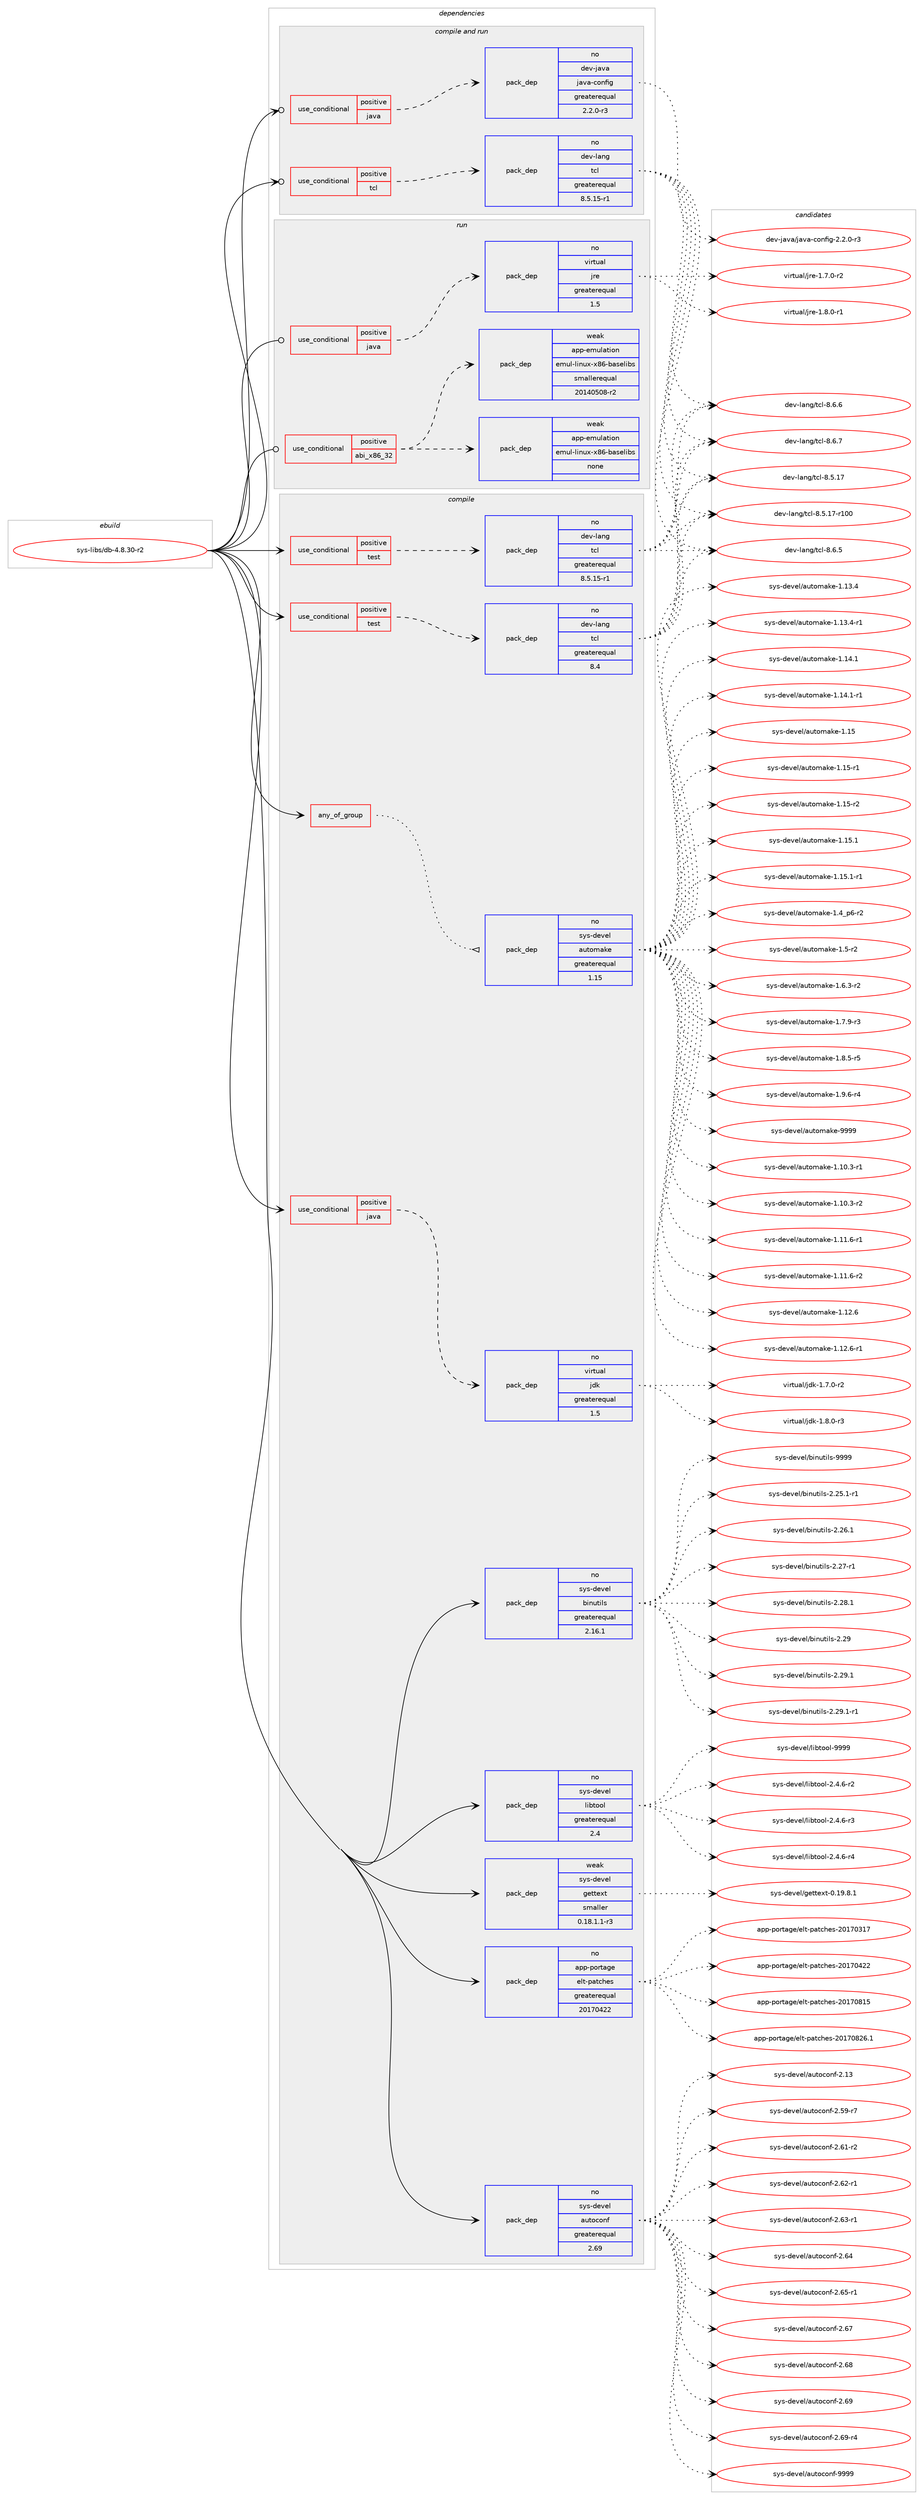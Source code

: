 digraph prolog {

# *************
# Graph options
# *************

newrank=true;
concentrate=true;
compound=true;
graph [rankdir=LR,fontname=Helvetica,fontsize=10,ranksep=1.5];#, ranksep=2.5, nodesep=0.2];
edge  [arrowhead=vee];
node  [fontname=Helvetica,fontsize=10];

# **********
# The ebuild
# **********

subgraph cluster_leftcol {
color=gray;
rank=same;
label=<<i>ebuild</i>>;
id [label="sys-libs/db-4.8.30-r2", color=red, width=4, href="../sys-libs/db-4.8.30-r2.svg"];
}

# ****************
# The dependencies
# ****************

subgraph cluster_midcol {
color=gray;
label=<<i>dependencies</i>>;
subgraph cluster_compile {
fillcolor="#eeeeee";
style=filled;
label=<<i>compile</i>>;
subgraph any8394 {
dependency493715 [label=<<TABLE BORDER="0" CELLBORDER="1" CELLSPACING="0" CELLPADDING="4"><TR><TD CELLPADDING="10">any_of_group</TD></TR></TABLE>>, shape=none, color=red];subgraph pack366998 {
dependency493716 [label=<<TABLE BORDER="0" CELLBORDER="1" CELLSPACING="0" CELLPADDING="4" WIDTH="220"><TR><TD ROWSPAN="6" CELLPADDING="30">pack_dep</TD></TR><TR><TD WIDTH="110">no</TD></TR><TR><TD>sys-devel</TD></TR><TR><TD>automake</TD></TR><TR><TD>greaterequal</TD></TR><TR><TD>1.15</TD></TR></TABLE>>, shape=none, color=blue];
}
dependency493715:e -> dependency493716:w [weight=20,style="dotted",arrowhead="oinv"];
}
id:e -> dependency493715:w [weight=20,style="solid",arrowhead="vee"];
subgraph cond118014 {
dependency493717 [label=<<TABLE BORDER="0" CELLBORDER="1" CELLSPACING="0" CELLPADDING="4"><TR><TD ROWSPAN="3" CELLPADDING="10">use_conditional</TD></TR><TR><TD>positive</TD></TR><TR><TD>java</TD></TR></TABLE>>, shape=none, color=red];
subgraph pack366999 {
dependency493718 [label=<<TABLE BORDER="0" CELLBORDER="1" CELLSPACING="0" CELLPADDING="4" WIDTH="220"><TR><TD ROWSPAN="6" CELLPADDING="30">pack_dep</TD></TR><TR><TD WIDTH="110">no</TD></TR><TR><TD>virtual</TD></TR><TR><TD>jdk</TD></TR><TR><TD>greaterequal</TD></TR><TR><TD>1.5</TD></TR></TABLE>>, shape=none, color=blue];
}
dependency493717:e -> dependency493718:w [weight=20,style="dashed",arrowhead="vee"];
}
id:e -> dependency493717:w [weight=20,style="solid",arrowhead="vee"];
subgraph cond118015 {
dependency493719 [label=<<TABLE BORDER="0" CELLBORDER="1" CELLSPACING="0" CELLPADDING="4"><TR><TD ROWSPAN="3" CELLPADDING="10">use_conditional</TD></TR><TR><TD>positive</TD></TR><TR><TD>test</TD></TR></TABLE>>, shape=none, color=red];
subgraph pack367000 {
dependency493720 [label=<<TABLE BORDER="0" CELLBORDER="1" CELLSPACING="0" CELLPADDING="4" WIDTH="220"><TR><TD ROWSPAN="6" CELLPADDING="30">pack_dep</TD></TR><TR><TD WIDTH="110">no</TD></TR><TR><TD>dev-lang</TD></TR><TR><TD>tcl</TD></TR><TR><TD>greaterequal</TD></TR><TR><TD>8.4</TD></TR></TABLE>>, shape=none, color=blue];
}
dependency493719:e -> dependency493720:w [weight=20,style="dashed",arrowhead="vee"];
}
id:e -> dependency493719:w [weight=20,style="solid",arrowhead="vee"];
subgraph cond118016 {
dependency493721 [label=<<TABLE BORDER="0" CELLBORDER="1" CELLSPACING="0" CELLPADDING="4"><TR><TD ROWSPAN="3" CELLPADDING="10">use_conditional</TD></TR><TR><TD>positive</TD></TR><TR><TD>test</TD></TR></TABLE>>, shape=none, color=red];
subgraph pack367001 {
dependency493722 [label=<<TABLE BORDER="0" CELLBORDER="1" CELLSPACING="0" CELLPADDING="4" WIDTH="220"><TR><TD ROWSPAN="6" CELLPADDING="30">pack_dep</TD></TR><TR><TD WIDTH="110">no</TD></TR><TR><TD>dev-lang</TD></TR><TR><TD>tcl</TD></TR><TR><TD>greaterequal</TD></TR><TR><TD>8.5.15-r1</TD></TR></TABLE>>, shape=none, color=blue];
}
dependency493721:e -> dependency493722:w [weight=20,style="dashed",arrowhead="vee"];
}
id:e -> dependency493721:w [weight=20,style="solid",arrowhead="vee"];
subgraph pack367002 {
dependency493723 [label=<<TABLE BORDER="0" CELLBORDER="1" CELLSPACING="0" CELLPADDING="4" WIDTH="220"><TR><TD ROWSPAN="6" CELLPADDING="30">pack_dep</TD></TR><TR><TD WIDTH="110">no</TD></TR><TR><TD>app-portage</TD></TR><TR><TD>elt-patches</TD></TR><TR><TD>greaterequal</TD></TR><TR><TD>20170422</TD></TR></TABLE>>, shape=none, color=blue];
}
id:e -> dependency493723:w [weight=20,style="solid",arrowhead="vee"];
subgraph pack367003 {
dependency493724 [label=<<TABLE BORDER="0" CELLBORDER="1" CELLSPACING="0" CELLPADDING="4" WIDTH="220"><TR><TD ROWSPAN="6" CELLPADDING="30">pack_dep</TD></TR><TR><TD WIDTH="110">no</TD></TR><TR><TD>sys-devel</TD></TR><TR><TD>autoconf</TD></TR><TR><TD>greaterequal</TD></TR><TR><TD>2.69</TD></TR></TABLE>>, shape=none, color=blue];
}
id:e -> dependency493724:w [weight=20,style="solid",arrowhead="vee"];
subgraph pack367004 {
dependency493725 [label=<<TABLE BORDER="0" CELLBORDER="1" CELLSPACING="0" CELLPADDING="4" WIDTH="220"><TR><TD ROWSPAN="6" CELLPADDING="30">pack_dep</TD></TR><TR><TD WIDTH="110">no</TD></TR><TR><TD>sys-devel</TD></TR><TR><TD>binutils</TD></TR><TR><TD>greaterequal</TD></TR><TR><TD>2.16.1</TD></TR></TABLE>>, shape=none, color=blue];
}
id:e -> dependency493725:w [weight=20,style="solid",arrowhead="vee"];
subgraph pack367005 {
dependency493726 [label=<<TABLE BORDER="0" CELLBORDER="1" CELLSPACING="0" CELLPADDING="4" WIDTH="220"><TR><TD ROWSPAN="6" CELLPADDING="30">pack_dep</TD></TR><TR><TD WIDTH="110">no</TD></TR><TR><TD>sys-devel</TD></TR><TR><TD>libtool</TD></TR><TR><TD>greaterequal</TD></TR><TR><TD>2.4</TD></TR></TABLE>>, shape=none, color=blue];
}
id:e -> dependency493726:w [weight=20,style="solid",arrowhead="vee"];
subgraph pack367006 {
dependency493727 [label=<<TABLE BORDER="0" CELLBORDER="1" CELLSPACING="0" CELLPADDING="4" WIDTH="220"><TR><TD ROWSPAN="6" CELLPADDING="30">pack_dep</TD></TR><TR><TD WIDTH="110">weak</TD></TR><TR><TD>sys-devel</TD></TR><TR><TD>gettext</TD></TR><TR><TD>smaller</TD></TR><TR><TD>0.18.1.1-r3</TD></TR></TABLE>>, shape=none, color=blue];
}
id:e -> dependency493727:w [weight=20,style="solid",arrowhead="vee"];
}
subgraph cluster_compileandrun {
fillcolor="#eeeeee";
style=filled;
label=<<i>compile and run</i>>;
subgraph cond118017 {
dependency493728 [label=<<TABLE BORDER="0" CELLBORDER="1" CELLSPACING="0" CELLPADDING="4"><TR><TD ROWSPAN="3" CELLPADDING="10">use_conditional</TD></TR><TR><TD>positive</TD></TR><TR><TD>java</TD></TR></TABLE>>, shape=none, color=red];
subgraph pack367007 {
dependency493729 [label=<<TABLE BORDER="0" CELLBORDER="1" CELLSPACING="0" CELLPADDING="4" WIDTH="220"><TR><TD ROWSPAN="6" CELLPADDING="30">pack_dep</TD></TR><TR><TD WIDTH="110">no</TD></TR><TR><TD>dev-java</TD></TR><TR><TD>java-config</TD></TR><TR><TD>greaterequal</TD></TR><TR><TD>2.2.0-r3</TD></TR></TABLE>>, shape=none, color=blue];
}
dependency493728:e -> dependency493729:w [weight=20,style="dashed",arrowhead="vee"];
}
id:e -> dependency493728:w [weight=20,style="solid",arrowhead="odotvee"];
subgraph cond118018 {
dependency493730 [label=<<TABLE BORDER="0" CELLBORDER="1" CELLSPACING="0" CELLPADDING="4"><TR><TD ROWSPAN="3" CELLPADDING="10">use_conditional</TD></TR><TR><TD>positive</TD></TR><TR><TD>tcl</TD></TR></TABLE>>, shape=none, color=red];
subgraph pack367008 {
dependency493731 [label=<<TABLE BORDER="0" CELLBORDER="1" CELLSPACING="0" CELLPADDING="4" WIDTH="220"><TR><TD ROWSPAN="6" CELLPADDING="30">pack_dep</TD></TR><TR><TD WIDTH="110">no</TD></TR><TR><TD>dev-lang</TD></TR><TR><TD>tcl</TD></TR><TR><TD>greaterequal</TD></TR><TR><TD>8.5.15-r1</TD></TR></TABLE>>, shape=none, color=blue];
}
dependency493730:e -> dependency493731:w [weight=20,style="dashed",arrowhead="vee"];
}
id:e -> dependency493730:w [weight=20,style="solid",arrowhead="odotvee"];
}
subgraph cluster_run {
fillcolor="#eeeeee";
style=filled;
label=<<i>run</i>>;
subgraph cond118019 {
dependency493732 [label=<<TABLE BORDER="0" CELLBORDER="1" CELLSPACING="0" CELLPADDING="4"><TR><TD ROWSPAN="3" CELLPADDING="10">use_conditional</TD></TR><TR><TD>positive</TD></TR><TR><TD>abi_x86_32</TD></TR></TABLE>>, shape=none, color=red];
subgraph pack367009 {
dependency493733 [label=<<TABLE BORDER="0" CELLBORDER="1" CELLSPACING="0" CELLPADDING="4" WIDTH="220"><TR><TD ROWSPAN="6" CELLPADDING="30">pack_dep</TD></TR><TR><TD WIDTH="110">weak</TD></TR><TR><TD>app-emulation</TD></TR><TR><TD>emul-linux-x86-baselibs</TD></TR><TR><TD>smallerequal</TD></TR><TR><TD>20140508-r2</TD></TR></TABLE>>, shape=none, color=blue];
}
dependency493732:e -> dependency493733:w [weight=20,style="dashed",arrowhead="vee"];
subgraph pack367010 {
dependency493734 [label=<<TABLE BORDER="0" CELLBORDER="1" CELLSPACING="0" CELLPADDING="4" WIDTH="220"><TR><TD ROWSPAN="6" CELLPADDING="30">pack_dep</TD></TR><TR><TD WIDTH="110">weak</TD></TR><TR><TD>app-emulation</TD></TR><TR><TD>emul-linux-x86-baselibs</TD></TR><TR><TD>none</TD></TR><TR><TD></TD></TR></TABLE>>, shape=none, color=blue];
}
dependency493732:e -> dependency493734:w [weight=20,style="dashed",arrowhead="vee"];
}
id:e -> dependency493732:w [weight=20,style="solid",arrowhead="odot"];
subgraph cond118020 {
dependency493735 [label=<<TABLE BORDER="0" CELLBORDER="1" CELLSPACING="0" CELLPADDING="4"><TR><TD ROWSPAN="3" CELLPADDING="10">use_conditional</TD></TR><TR><TD>positive</TD></TR><TR><TD>java</TD></TR></TABLE>>, shape=none, color=red];
subgraph pack367011 {
dependency493736 [label=<<TABLE BORDER="0" CELLBORDER="1" CELLSPACING="0" CELLPADDING="4" WIDTH="220"><TR><TD ROWSPAN="6" CELLPADDING="30">pack_dep</TD></TR><TR><TD WIDTH="110">no</TD></TR><TR><TD>virtual</TD></TR><TR><TD>jre</TD></TR><TR><TD>greaterequal</TD></TR><TR><TD>1.5</TD></TR></TABLE>>, shape=none, color=blue];
}
dependency493735:e -> dependency493736:w [weight=20,style="dashed",arrowhead="vee"];
}
id:e -> dependency493735:w [weight=20,style="solid",arrowhead="odot"];
}
}

# **************
# The candidates
# **************

subgraph cluster_choices {
rank=same;
color=gray;
label=<<i>candidates</i>>;

subgraph choice366998 {
color=black;
nodesep=1;
choice11512111545100101118101108479711711611110997107101454946494846514511449 [label="sys-devel/automake-1.10.3-r1", color=red, width=4,href="../sys-devel/automake-1.10.3-r1.svg"];
choice11512111545100101118101108479711711611110997107101454946494846514511450 [label="sys-devel/automake-1.10.3-r2", color=red, width=4,href="../sys-devel/automake-1.10.3-r2.svg"];
choice11512111545100101118101108479711711611110997107101454946494946544511449 [label="sys-devel/automake-1.11.6-r1", color=red, width=4,href="../sys-devel/automake-1.11.6-r1.svg"];
choice11512111545100101118101108479711711611110997107101454946494946544511450 [label="sys-devel/automake-1.11.6-r2", color=red, width=4,href="../sys-devel/automake-1.11.6-r2.svg"];
choice1151211154510010111810110847971171161111099710710145494649504654 [label="sys-devel/automake-1.12.6", color=red, width=4,href="../sys-devel/automake-1.12.6.svg"];
choice11512111545100101118101108479711711611110997107101454946495046544511449 [label="sys-devel/automake-1.12.6-r1", color=red, width=4,href="../sys-devel/automake-1.12.6-r1.svg"];
choice1151211154510010111810110847971171161111099710710145494649514652 [label="sys-devel/automake-1.13.4", color=red, width=4,href="../sys-devel/automake-1.13.4.svg"];
choice11512111545100101118101108479711711611110997107101454946495146524511449 [label="sys-devel/automake-1.13.4-r1", color=red, width=4,href="../sys-devel/automake-1.13.4-r1.svg"];
choice1151211154510010111810110847971171161111099710710145494649524649 [label="sys-devel/automake-1.14.1", color=red, width=4,href="../sys-devel/automake-1.14.1.svg"];
choice11512111545100101118101108479711711611110997107101454946495246494511449 [label="sys-devel/automake-1.14.1-r1", color=red, width=4,href="../sys-devel/automake-1.14.1-r1.svg"];
choice115121115451001011181011084797117116111109971071014549464953 [label="sys-devel/automake-1.15", color=red, width=4,href="../sys-devel/automake-1.15.svg"];
choice1151211154510010111810110847971171161111099710710145494649534511449 [label="sys-devel/automake-1.15-r1", color=red, width=4,href="../sys-devel/automake-1.15-r1.svg"];
choice1151211154510010111810110847971171161111099710710145494649534511450 [label="sys-devel/automake-1.15-r2", color=red, width=4,href="../sys-devel/automake-1.15-r2.svg"];
choice1151211154510010111810110847971171161111099710710145494649534649 [label="sys-devel/automake-1.15.1", color=red, width=4,href="../sys-devel/automake-1.15.1.svg"];
choice11512111545100101118101108479711711611110997107101454946495346494511449 [label="sys-devel/automake-1.15.1-r1", color=red, width=4,href="../sys-devel/automake-1.15.1-r1.svg"];
choice115121115451001011181011084797117116111109971071014549465295112544511450 [label="sys-devel/automake-1.4_p6-r2", color=red, width=4,href="../sys-devel/automake-1.4_p6-r2.svg"];
choice11512111545100101118101108479711711611110997107101454946534511450 [label="sys-devel/automake-1.5-r2", color=red, width=4,href="../sys-devel/automake-1.5-r2.svg"];
choice115121115451001011181011084797117116111109971071014549465446514511450 [label="sys-devel/automake-1.6.3-r2", color=red, width=4,href="../sys-devel/automake-1.6.3-r2.svg"];
choice115121115451001011181011084797117116111109971071014549465546574511451 [label="sys-devel/automake-1.7.9-r3", color=red, width=4,href="../sys-devel/automake-1.7.9-r3.svg"];
choice115121115451001011181011084797117116111109971071014549465646534511453 [label="sys-devel/automake-1.8.5-r5", color=red, width=4,href="../sys-devel/automake-1.8.5-r5.svg"];
choice115121115451001011181011084797117116111109971071014549465746544511452 [label="sys-devel/automake-1.9.6-r4", color=red, width=4,href="../sys-devel/automake-1.9.6-r4.svg"];
choice115121115451001011181011084797117116111109971071014557575757 [label="sys-devel/automake-9999", color=red, width=4,href="../sys-devel/automake-9999.svg"];
dependency493716:e -> choice11512111545100101118101108479711711611110997107101454946494846514511449:w [style=dotted,weight="100"];
dependency493716:e -> choice11512111545100101118101108479711711611110997107101454946494846514511450:w [style=dotted,weight="100"];
dependency493716:e -> choice11512111545100101118101108479711711611110997107101454946494946544511449:w [style=dotted,weight="100"];
dependency493716:e -> choice11512111545100101118101108479711711611110997107101454946494946544511450:w [style=dotted,weight="100"];
dependency493716:e -> choice1151211154510010111810110847971171161111099710710145494649504654:w [style=dotted,weight="100"];
dependency493716:e -> choice11512111545100101118101108479711711611110997107101454946495046544511449:w [style=dotted,weight="100"];
dependency493716:e -> choice1151211154510010111810110847971171161111099710710145494649514652:w [style=dotted,weight="100"];
dependency493716:e -> choice11512111545100101118101108479711711611110997107101454946495146524511449:w [style=dotted,weight="100"];
dependency493716:e -> choice1151211154510010111810110847971171161111099710710145494649524649:w [style=dotted,weight="100"];
dependency493716:e -> choice11512111545100101118101108479711711611110997107101454946495246494511449:w [style=dotted,weight="100"];
dependency493716:e -> choice115121115451001011181011084797117116111109971071014549464953:w [style=dotted,weight="100"];
dependency493716:e -> choice1151211154510010111810110847971171161111099710710145494649534511449:w [style=dotted,weight="100"];
dependency493716:e -> choice1151211154510010111810110847971171161111099710710145494649534511450:w [style=dotted,weight="100"];
dependency493716:e -> choice1151211154510010111810110847971171161111099710710145494649534649:w [style=dotted,weight="100"];
dependency493716:e -> choice11512111545100101118101108479711711611110997107101454946495346494511449:w [style=dotted,weight="100"];
dependency493716:e -> choice115121115451001011181011084797117116111109971071014549465295112544511450:w [style=dotted,weight="100"];
dependency493716:e -> choice11512111545100101118101108479711711611110997107101454946534511450:w [style=dotted,weight="100"];
dependency493716:e -> choice115121115451001011181011084797117116111109971071014549465446514511450:w [style=dotted,weight="100"];
dependency493716:e -> choice115121115451001011181011084797117116111109971071014549465546574511451:w [style=dotted,weight="100"];
dependency493716:e -> choice115121115451001011181011084797117116111109971071014549465646534511453:w [style=dotted,weight="100"];
dependency493716:e -> choice115121115451001011181011084797117116111109971071014549465746544511452:w [style=dotted,weight="100"];
dependency493716:e -> choice115121115451001011181011084797117116111109971071014557575757:w [style=dotted,weight="100"];
}
subgraph choice366999 {
color=black;
nodesep=1;
choice11810511411611797108471061001074549465546484511450 [label="virtual/jdk-1.7.0-r2", color=red, width=4,href="../virtual/jdk-1.7.0-r2.svg"];
choice11810511411611797108471061001074549465646484511451 [label="virtual/jdk-1.8.0-r3", color=red, width=4,href="../virtual/jdk-1.8.0-r3.svg"];
dependency493718:e -> choice11810511411611797108471061001074549465546484511450:w [style=dotted,weight="100"];
dependency493718:e -> choice11810511411611797108471061001074549465646484511451:w [style=dotted,weight="100"];
}
subgraph choice367000 {
color=black;
nodesep=1;
choice1001011184510897110103471169910845564653464955 [label="dev-lang/tcl-8.5.17", color=red, width=4,href="../dev-lang/tcl-8.5.17.svg"];
choice100101118451089711010347116991084556465346495545114494848 [label="dev-lang/tcl-8.5.17-r100", color=red, width=4,href="../dev-lang/tcl-8.5.17-r100.svg"];
choice10010111845108971101034711699108455646544653 [label="dev-lang/tcl-8.6.5", color=red, width=4,href="../dev-lang/tcl-8.6.5.svg"];
choice10010111845108971101034711699108455646544654 [label="dev-lang/tcl-8.6.6", color=red, width=4,href="../dev-lang/tcl-8.6.6.svg"];
choice10010111845108971101034711699108455646544655 [label="dev-lang/tcl-8.6.7", color=red, width=4,href="../dev-lang/tcl-8.6.7.svg"];
dependency493720:e -> choice1001011184510897110103471169910845564653464955:w [style=dotted,weight="100"];
dependency493720:e -> choice100101118451089711010347116991084556465346495545114494848:w [style=dotted,weight="100"];
dependency493720:e -> choice10010111845108971101034711699108455646544653:w [style=dotted,weight="100"];
dependency493720:e -> choice10010111845108971101034711699108455646544654:w [style=dotted,weight="100"];
dependency493720:e -> choice10010111845108971101034711699108455646544655:w [style=dotted,weight="100"];
}
subgraph choice367001 {
color=black;
nodesep=1;
choice1001011184510897110103471169910845564653464955 [label="dev-lang/tcl-8.5.17", color=red, width=4,href="../dev-lang/tcl-8.5.17.svg"];
choice100101118451089711010347116991084556465346495545114494848 [label="dev-lang/tcl-8.5.17-r100", color=red, width=4,href="../dev-lang/tcl-8.5.17-r100.svg"];
choice10010111845108971101034711699108455646544653 [label="dev-lang/tcl-8.6.5", color=red, width=4,href="../dev-lang/tcl-8.6.5.svg"];
choice10010111845108971101034711699108455646544654 [label="dev-lang/tcl-8.6.6", color=red, width=4,href="../dev-lang/tcl-8.6.6.svg"];
choice10010111845108971101034711699108455646544655 [label="dev-lang/tcl-8.6.7", color=red, width=4,href="../dev-lang/tcl-8.6.7.svg"];
dependency493722:e -> choice1001011184510897110103471169910845564653464955:w [style=dotted,weight="100"];
dependency493722:e -> choice100101118451089711010347116991084556465346495545114494848:w [style=dotted,weight="100"];
dependency493722:e -> choice10010111845108971101034711699108455646544653:w [style=dotted,weight="100"];
dependency493722:e -> choice10010111845108971101034711699108455646544654:w [style=dotted,weight="100"];
dependency493722:e -> choice10010111845108971101034711699108455646544655:w [style=dotted,weight="100"];
}
subgraph choice367002 {
color=black;
nodesep=1;
choice97112112451121111141169710310147101108116451129711699104101115455048495548514955 [label="app-portage/elt-patches-20170317", color=red, width=4,href="../app-portage/elt-patches-20170317.svg"];
choice97112112451121111141169710310147101108116451129711699104101115455048495548525050 [label="app-portage/elt-patches-20170422", color=red, width=4,href="../app-portage/elt-patches-20170422.svg"];
choice97112112451121111141169710310147101108116451129711699104101115455048495548564953 [label="app-portage/elt-patches-20170815", color=red, width=4,href="../app-portage/elt-patches-20170815.svg"];
choice971121124511211111411697103101471011081164511297116991041011154550484955485650544649 [label="app-portage/elt-patches-20170826.1", color=red, width=4,href="../app-portage/elt-patches-20170826.1.svg"];
dependency493723:e -> choice97112112451121111141169710310147101108116451129711699104101115455048495548514955:w [style=dotted,weight="100"];
dependency493723:e -> choice97112112451121111141169710310147101108116451129711699104101115455048495548525050:w [style=dotted,weight="100"];
dependency493723:e -> choice97112112451121111141169710310147101108116451129711699104101115455048495548564953:w [style=dotted,weight="100"];
dependency493723:e -> choice971121124511211111411697103101471011081164511297116991041011154550484955485650544649:w [style=dotted,weight="100"];
}
subgraph choice367003 {
color=black;
nodesep=1;
choice115121115451001011181011084797117116111991111101024550464951 [label="sys-devel/autoconf-2.13", color=red, width=4,href="../sys-devel/autoconf-2.13.svg"];
choice1151211154510010111810110847971171161119911111010245504653574511455 [label="sys-devel/autoconf-2.59-r7", color=red, width=4,href="../sys-devel/autoconf-2.59-r7.svg"];
choice1151211154510010111810110847971171161119911111010245504654494511450 [label="sys-devel/autoconf-2.61-r2", color=red, width=4,href="../sys-devel/autoconf-2.61-r2.svg"];
choice1151211154510010111810110847971171161119911111010245504654504511449 [label="sys-devel/autoconf-2.62-r1", color=red, width=4,href="../sys-devel/autoconf-2.62-r1.svg"];
choice1151211154510010111810110847971171161119911111010245504654514511449 [label="sys-devel/autoconf-2.63-r1", color=red, width=4,href="../sys-devel/autoconf-2.63-r1.svg"];
choice115121115451001011181011084797117116111991111101024550465452 [label="sys-devel/autoconf-2.64", color=red, width=4,href="../sys-devel/autoconf-2.64.svg"];
choice1151211154510010111810110847971171161119911111010245504654534511449 [label="sys-devel/autoconf-2.65-r1", color=red, width=4,href="../sys-devel/autoconf-2.65-r1.svg"];
choice115121115451001011181011084797117116111991111101024550465455 [label="sys-devel/autoconf-2.67", color=red, width=4,href="../sys-devel/autoconf-2.67.svg"];
choice115121115451001011181011084797117116111991111101024550465456 [label="sys-devel/autoconf-2.68", color=red, width=4,href="../sys-devel/autoconf-2.68.svg"];
choice115121115451001011181011084797117116111991111101024550465457 [label="sys-devel/autoconf-2.69", color=red, width=4,href="../sys-devel/autoconf-2.69.svg"];
choice1151211154510010111810110847971171161119911111010245504654574511452 [label="sys-devel/autoconf-2.69-r4", color=red, width=4,href="../sys-devel/autoconf-2.69-r4.svg"];
choice115121115451001011181011084797117116111991111101024557575757 [label="sys-devel/autoconf-9999", color=red, width=4,href="../sys-devel/autoconf-9999.svg"];
dependency493724:e -> choice115121115451001011181011084797117116111991111101024550464951:w [style=dotted,weight="100"];
dependency493724:e -> choice1151211154510010111810110847971171161119911111010245504653574511455:w [style=dotted,weight="100"];
dependency493724:e -> choice1151211154510010111810110847971171161119911111010245504654494511450:w [style=dotted,weight="100"];
dependency493724:e -> choice1151211154510010111810110847971171161119911111010245504654504511449:w [style=dotted,weight="100"];
dependency493724:e -> choice1151211154510010111810110847971171161119911111010245504654514511449:w [style=dotted,weight="100"];
dependency493724:e -> choice115121115451001011181011084797117116111991111101024550465452:w [style=dotted,weight="100"];
dependency493724:e -> choice1151211154510010111810110847971171161119911111010245504654534511449:w [style=dotted,weight="100"];
dependency493724:e -> choice115121115451001011181011084797117116111991111101024550465455:w [style=dotted,weight="100"];
dependency493724:e -> choice115121115451001011181011084797117116111991111101024550465456:w [style=dotted,weight="100"];
dependency493724:e -> choice115121115451001011181011084797117116111991111101024550465457:w [style=dotted,weight="100"];
dependency493724:e -> choice1151211154510010111810110847971171161119911111010245504654574511452:w [style=dotted,weight="100"];
dependency493724:e -> choice115121115451001011181011084797117116111991111101024557575757:w [style=dotted,weight="100"];
}
subgraph choice367004 {
color=black;
nodesep=1;
choice115121115451001011181011084798105110117116105108115455046505346494511449 [label="sys-devel/binutils-2.25.1-r1", color=red, width=4,href="../sys-devel/binutils-2.25.1-r1.svg"];
choice11512111545100101118101108479810511011711610510811545504650544649 [label="sys-devel/binutils-2.26.1", color=red, width=4,href="../sys-devel/binutils-2.26.1.svg"];
choice11512111545100101118101108479810511011711610510811545504650554511449 [label="sys-devel/binutils-2.27-r1", color=red, width=4,href="../sys-devel/binutils-2.27-r1.svg"];
choice11512111545100101118101108479810511011711610510811545504650564649 [label="sys-devel/binutils-2.28.1", color=red, width=4,href="../sys-devel/binutils-2.28.1.svg"];
choice1151211154510010111810110847981051101171161051081154550465057 [label="sys-devel/binutils-2.29", color=red, width=4,href="../sys-devel/binutils-2.29.svg"];
choice11512111545100101118101108479810511011711610510811545504650574649 [label="sys-devel/binutils-2.29.1", color=red, width=4,href="../sys-devel/binutils-2.29.1.svg"];
choice115121115451001011181011084798105110117116105108115455046505746494511449 [label="sys-devel/binutils-2.29.1-r1", color=red, width=4,href="../sys-devel/binutils-2.29.1-r1.svg"];
choice1151211154510010111810110847981051101171161051081154557575757 [label="sys-devel/binutils-9999", color=red, width=4,href="../sys-devel/binutils-9999.svg"];
dependency493725:e -> choice115121115451001011181011084798105110117116105108115455046505346494511449:w [style=dotted,weight="100"];
dependency493725:e -> choice11512111545100101118101108479810511011711610510811545504650544649:w [style=dotted,weight="100"];
dependency493725:e -> choice11512111545100101118101108479810511011711610510811545504650554511449:w [style=dotted,weight="100"];
dependency493725:e -> choice11512111545100101118101108479810511011711610510811545504650564649:w [style=dotted,weight="100"];
dependency493725:e -> choice1151211154510010111810110847981051101171161051081154550465057:w [style=dotted,weight="100"];
dependency493725:e -> choice11512111545100101118101108479810511011711610510811545504650574649:w [style=dotted,weight="100"];
dependency493725:e -> choice115121115451001011181011084798105110117116105108115455046505746494511449:w [style=dotted,weight="100"];
dependency493725:e -> choice1151211154510010111810110847981051101171161051081154557575757:w [style=dotted,weight="100"];
}
subgraph choice367005 {
color=black;
nodesep=1;
choice1151211154510010111810110847108105981161111111084550465246544511450 [label="sys-devel/libtool-2.4.6-r2", color=red, width=4,href="../sys-devel/libtool-2.4.6-r2.svg"];
choice1151211154510010111810110847108105981161111111084550465246544511451 [label="sys-devel/libtool-2.4.6-r3", color=red, width=4,href="../sys-devel/libtool-2.4.6-r3.svg"];
choice1151211154510010111810110847108105981161111111084550465246544511452 [label="sys-devel/libtool-2.4.6-r4", color=red, width=4,href="../sys-devel/libtool-2.4.6-r4.svg"];
choice1151211154510010111810110847108105981161111111084557575757 [label="sys-devel/libtool-9999", color=red, width=4,href="../sys-devel/libtool-9999.svg"];
dependency493726:e -> choice1151211154510010111810110847108105981161111111084550465246544511450:w [style=dotted,weight="100"];
dependency493726:e -> choice1151211154510010111810110847108105981161111111084550465246544511451:w [style=dotted,weight="100"];
dependency493726:e -> choice1151211154510010111810110847108105981161111111084550465246544511452:w [style=dotted,weight="100"];
dependency493726:e -> choice1151211154510010111810110847108105981161111111084557575757:w [style=dotted,weight="100"];
}
subgraph choice367006 {
color=black;
nodesep=1;
choice1151211154510010111810110847103101116116101120116454846495746564649 [label="sys-devel/gettext-0.19.8.1", color=red, width=4,href="../sys-devel/gettext-0.19.8.1.svg"];
dependency493727:e -> choice1151211154510010111810110847103101116116101120116454846495746564649:w [style=dotted,weight="100"];
}
subgraph choice367007 {
color=black;
nodesep=1;
choice10010111845106971189747106971189745991111101021051034550465046484511451 [label="dev-java/java-config-2.2.0-r3", color=red, width=4,href="../dev-java/java-config-2.2.0-r3.svg"];
dependency493729:e -> choice10010111845106971189747106971189745991111101021051034550465046484511451:w [style=dotted,weight="100"];
}
subgraph choice367008 {
color=black;
nodesep=1;
choice1001011184510897110103471169910845564653464955 [label="dev-lang/tcl-8.5.17", color=red, width=4,href="../dev-lang/tcl-8.5.17.svg"];
choice100101118451089711010347116991084556465346495545114494848 [label="dev-lang/tcl-8.5.17-r100", color=red, width=4,href="../dev-lang/tcl-8.5.17-r100.svg"];
choice10010111845108971101034711699108455646544653 [label="dev-lang/tcl-8.6.5", color=red, width=4,href="../dev-lang/tcl-8.6.5.svg"];
choice10010111845108971101034711699108455646544654 [label="dev-lang/tcl-8.6.6", color=red, width=4,href="../dev-lang/tcl-8.6.6.svg"];
choice10010111845108971101034711699108455646544655 [label="dev-lang/tcl-8.6.7", color=red, width=4,href="../dev-lang/tcl-8.6.7.svg"];
dependency493731:e -> choice1001011184510897110103471169910845564653464955:w [style=dotted,weight="100"];
dependency493731:e -> choice100101118451089711010347116991084556465346495545114494848:w [style=dotted,weight="100"];
dependency493731:e -> choice10010111845108971101034711699108455646544653:w [style=dotted,weight="100"];
dependency493731:e -> choice10010111845108971101034711699108455646544654:w [style=dotted,weight="100"];
dependency493731:e -> choice10010111845108971101034711699108455646544655:w [style=dotted,weight="100"];
}
subgraph choice367009 {
color=black;
nodesep=1;
}
subgraph choice367010 {
color=black;
nodesep=1;
}
subgraph choice367011 {
color=black;
nodesep=1;
choice11810511411611797108471061141014549465546484511450 [label="virtual/jre-1.7.0-r2", color=red, width=4,href="../virtual/jre-1.7.0-r2.svg"];
choice11810511411611797108471061141014549465646484511449 [label="virtual/jre-1.8.0-r1", color=red, width=4,href="../virtual/jre-1.8.0-r1.svg"];
dependency493736:e -> choice11810511411611797108471061141014549465546484511450:w [style=dotted,weight="100"];
dependency493736:e -> choice11810511411611797108471061141014549465646484511449:w [style=dotted,weight="100"];
}
}

}
